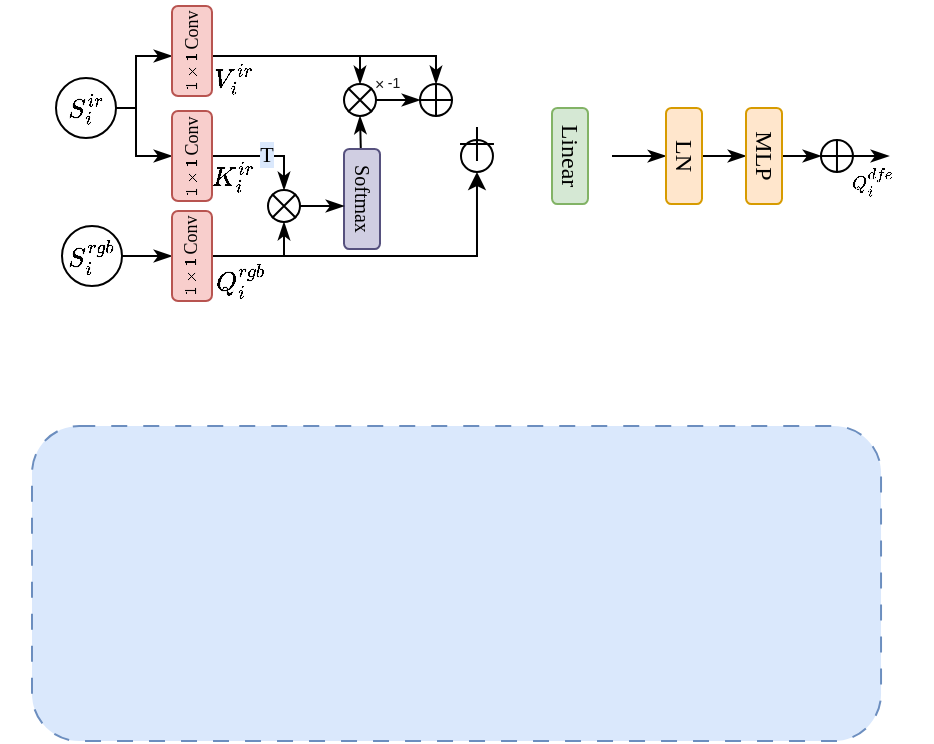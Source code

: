 <mxfile version="26.1.1">
  <diagram name="第 1 页" id="xxBF5ol8PT6a56aNci-O">
    <mxGraphModel dx="427" dy="209" grid="1" gridSize="10" guides="1" tooltips="1" connect="1" arrows="1" fold="1" page="1" pageScale="1" pageWidth="827" pageHeight="1169" math="1" shadow="0">
      <root>
        <mxCell id="0" />
        <mxCell id="1" parent="0" />
        <mxCell id="FpNi_09DiMc6DCRJbx8O-4" value="" style="rounded=1;whiteSpace=wrap;html=1;fillColor=#dae8fc;fontFamily=Times New Roman;strokeColor=#6c8ebf;dashed=1;dashPattern=8 8;" parent="1" vertex="1">
          <mxGeometry x="190" y="470" width="424.52" height="157.5" as="geometry" />
        </mxCell>
        <mxCell id="FpNi_09DiMc6DCRJbx8O-88" style="edgeStyle=orthogonalEdgeStyle;shape=connector;rounded=0;orthogonalLoop=1;jettySize=auto;html=1;entryX=0;entryY=0.5;entryDx=0;entryDy=0;strokeColor=default;align=center;verticalAlign=middle;fontFamily=Helvetica;fontSize=11;fontColor=default;labelBackgroundColor=default;endArrow=classicThin;endFill=1;" parent="1" edge="1">
          <mxGeometry relative="1" as="geometry">
            <mxPoint x="234" y="311" as="sourcePoint" />
            <mxPoint x="260" y="285" as="targetPoint" />
            <Array as="points">
              <mxPoint x="242" y="311" />
              <mxPoint x="242" y="285" />
            </Array>
          </mxGeometry>
        </mxCell>
        <mxCell id="FpNi_09DiMc6DCRJbx8O-89" style="edgeStyle=orthogonalEdgeStyle;shape=connector;rounded=0;orthogonalLoop=1;jettySize=auto;html=1;entryX=0;entryY=0.5;entryDx=0;entryDy=0;strokeColor=default;align=center;verticalAlign=middle;fontFamily=Helvetica;fontSize=11;fontColor=default;labelBackgroundColor=default;endArrow=classicThin;endFill=1;" parent="1" edge="1">
          <mxGeometry relative="1" as="geometry">
            <mxPoint x="232" y="311" as="sourcePoint" />
            <mxPoint x="260" y="335" as="targetPoint" />
            <Array as="points">
              <mxPoint x="242" y="311" />
              <mxPoint x="242" y="335" />
            </Array>
          </mxGeometry>
        </mxCell>
        <mxCell id="FpNi_09DiMc6DCRJbx8O-5" value="$$S_{i}^{ir}$$" style="ellipse;whiteSpace=wrap;html=1;aspect=fixed;fontFamily=Times New Roman;fontStyle=0;fontSize=13;" parent="1" vertex="1">
          <mxGeometry x="202" y="296" width="30" height="30" as="geometry" />
        </mxCell>
        <mxCell id="FpNi_09DiMc6DCRJbx8O-22" style="edgeStyle=orthogonalEdgeStyle;shape=connector;rounded=0;orthogonalLoop=1;jettySize=auto;html=1;entryX=0;entryY=0.5;entryDx=0;entryDy=0;strokeColor=default;align=center;verticalAlign=middle;fontFamily=Times New Roman;fontSize=11;fontColor=default;labelBackgroundColor=default;endArrow=classicThin;endFill=1;" parent="1" source="FpNi_09DiMc6DCRJbx8O-6" target="FpNi_09DiMc6DCRJbx8O-10" edge="1">
          <mxGeometry relative="1" as="geometry" />
        </mxCell>
        <mxCell id="FpNi_09DiMc6DCRJbx8O-6" value="&lt;span style=&quot;font-weight: normal;&quot;&gt;$$S_{i}^{rgb}$$&lt;/span&gt;" style="ellipse;whiteSpace=wrap;html=1;aspect=fixed;fontFamily=Times New Roman;fontStyle=1;fontSize=13;" parent="1" vertex="1">
          <mxGeometry x="205" y="370" width="30" height="30" as="geometry" />
        </mxCell>
        <mxCell id="FpNi_09DiMc6DCRJbx8O-72" style="edgeStyle=orthogonalEdgeStyle;shape=connector;rounded=0;orthogonalLoop=1;jettySize=auto;html=1;entryX=0.5;entryY=0;entryDx=0;entryDy=0;strokeColor=default;align=center;verticalAlign=middle;fontFamily=Helvetica;fontSize=11;fontColor=default;labelBackgroundColor=default;endArrow=classicThin;endFill=1;" parent="1" source="FpNi_09DiMc6DCRJbx8O-7" target="FpNi_09DiMc6DCRJbx8O-47" edge="1">
          <mxGeometry relative="1" as="geometry">
            <Array as="points">
              <mxPoint x="392" y="285" />
            </Array>
          </mxGeometry>
        </mxCell>
        <mxCell id="FpNi_09DiMc6DCRJbx8O-79" style="edgeStyle=orthogonalEdgeStyle;shape=connector;rounded=0;orthogonalLoop=1;jettySize=auto;html=1;entryX=0.5;entryY=0;entryDx=0;entryDy=0;strokeColor=default;align=center;verticalAlign=middle;fontFamily=Helvetica;fontSize=11;fontColor=default;labelBackgroundColor=default;endArrow=classicThin;endFill=1;" parent="1" source="FpNi_09DiMc6DCRJbx8O-7" target="S-Mi5jXUEYxEtuWQJKCp-5" edge="1">
          <mxGeometry relative="1" as="geometry">
            <Array as="points">
              <mxPoint x="354" y="285" />
            </Array>
            <mxPoint x="354.48" y="298.51" as="targetPoint" />
          </mxGeometry>
        </mxCell>
        <mxCell id="FpNi_09DiMc6DCRJbx8O-7" value="" style="rounded=1;whiteSpace=wrap;html=1;fontFamily=Times New Roman;fillColor=#f8cecc;strokeColor=#b85450;horizontal=0;" parent="1" vertex="1">
          <mxGeometry x="260" y="260" width="20" height="45" as="geometry" />
        </mxCell>
        <mxCell id="FpNi_09DiMc6DCRJbx8O-23" style="edgeStyle=orthogonalEdgeStyle;shape=connector;rounded=0;orthogonalLoop=1;jettySize=auto;html=1;entryX=0.5;entryY=0;entryDx=0;entryDy=0;strokeColor=default;align=center;verticalAlign=middle;fontFamily=Times New Roman;fontSize=11;fontColor=default;labelBackgroundColor=default;endArrow=classicThin;endFill=1;" parent="1" source="FpNi_09DiMc6DCRJbx8O-9" target="FpNi_09DiMc6DCRJbx8O-38" edge="1">
          <mxGeometry relative="1" as="geometry">
            <mxPoint x="316" y="350" as="targetPoint" />
            <Array as="points">
              <mxPoint x="316" y="335" />
            </Array>
          </mxGeometry>
        </mxCell>
        <mxCell id="FpNi_09DiMc6DCRJbx8O-111" value="&lt;font face=&quot;Times New Roman&quot;&gt;T&lt;/font&gt;" style="edgeLabel;html=1;align=center;verticalAlign=middle;resizable=0;points=[];fontFamily=Helvetica;fontSize=11;fontColor=default;labelBackgroundColor=#DAE8FC;" parent="FpNi_09DiMc6DCRJbx8O-23" vertex="1" connectable="0">
          <mxGeometry x="0.213" relative="1" as="geometry">
            <mxPoint x="-5" y="-1" as="offset" />
          </mxGeometry>
        </mxCell>
        <mxCell id="FpNi_09DiMc6DCRJbx8O-9" value="" style="rounded=1;whiteSpace=wrap;html=1;fontFamily=Times New Roman;fillColor=#f8cecc;strokeColor=#b85450;" parent="1" vertex="1">
          <mxGeometry x="260" y="312.5" width="20" height="45" as="geometry" />
        </mxCell>
        <mxCell id="FpNi_09DiMc6DCRJbx8O-24" style="edgeStyle=orthogonalEdgeStyle;shape=connector;rounded=0;orthogonalLoop=1;jettySize=auto;html=1;entryX=0.5;entryY=1;entryDx=0;entryDy=0;strokeColor=default;align=center;verticalAlign=middle;fontFamily=Times New Roman;fontSize=11;fontColor=default;labelBackgroundColor=default;endArrow=classicThin;endFill=1;" parent="1" source="FpNi_09DiMc6DCRJbx8O-10" target="FpNi_09DiMc6DCRJbx8O-38" edge="1">
          <mxGeometry relative="1" as="geometry">
            <mxPoint x="316" y="370" as="targetPoint" />
            <Array as="points">
              <mxPoint x="316" y="385" />
            </Array>
          </mxGeometry>
        </mxCell>
        <mxCell id="S-Mi5jXUEYxEtuWQJKCp-10" style="edgeStyle=orthogonalEdgeStyle;rounded=0;orthogonalLoop=1;jettySize=auto;html=1;entryX=0.5;entryY=1;entryDx=0;entryDy=0;" edge="1" parent="1" source="FpNi_09DiMc6DCRJbx8O-10" target="FpNi_09DiMc6DCRJbx8O-53">
          <mxGeometry relative="1" as="geometry">
            <mxPoint x="410" y="340" as="targetPoint" />
          </mxGeometry>
        </mxCell>
        <mxCell id="FpNi_09DiMc6DCRJbx8O-10" value="" style="rounded=1;whiteSpace=wrap;html=1;fontFamily=Times New Roman;fillColor=#f8cecc;strokeColor=#b85450;" parent="1" vertex="1">
          <mxGeometry x="260" y="362.5" width="20" height="45" as="geometry" />
        </mxCell>
        <mxCell id="FpNi_09DiMc6DCRJbx8O-78" style="shape=connector;rounded=0;orthogonalLoop=1;jettySize=auto;html=1;entryX=0.5;entryY=1;entryDx=0;entryDy=0;strokeColor=default;align=center;verticalAlign=middle;fontFamily=Helvetica;fontSize=11;fontColor=default;labelBackgroundColor=default;endArrow=classicThin;endFill=1;" parent="1" source="FpNi_09DiMc6DCRJbx8O-12" target="S-Mi5jXUEYxEtuWQJKCp-5" edge="1">
          <mxGeometry relative="1" as="geometry">
            <mxPoint x="354.48" y="314.51" as="targetPoint" />
          </mxGeometry>
        </mxCell>
        <mxCell id="FpNi_09DiMc6DCRJbx8O-12" value="Softmax" style="rounded=1;whiteSpace=wrap;html=1;horizontal=0;flipV=0;flipH=0;rotation=-180;fontFamily=Times New Roman;fillColor=#d0cee2;strokeColor=#56517e;spacingTop=-2;fontSize=10;" parent="1" vertex="1">
          <mxGeometry x="346" y="331.5" width="18" height="50" as="geometry" />
        </mxCell>
        <mxCell id="FpNi_09DiMc6DCRJbx8O-28" style="shape=connector;rounded=0;orthogonalLoop=1;jettySize=auto;html=1;entryX=0;entryY=0.5;entryDx=0;entryDy=0;strokeColor=default;align=center;verticalAlign=middle;fontFamily=Times New Roman;fontSize=11;fontColor=default;labelBackgroundColor=default;endArrow=classicThin;endFill=1;exitX=1;exitY=0.5;exitDx=0;exitDy=0;" parent="1" target="FpNi_09DiMc6DCRJbx8O-47" edge="1" source="S-Mi5jXUEYxEtuWQJKCp-5">
          <mxGeometry relative="1" as="geometry">
            <mxPoint x="363" y="307" as="sourcePoint" />
            <mxPoint x="383" y="307.018" as="targetPoint" />
          </mxGeometry>
        </mxCell>
        <mxCell id="FpNi_09DiMc6DCRJbx8O-32" style="edgeStyle=orthogonalEdgeStyle;shape=connector;rounded=0;orthogonalLoop=1;jettySize=auto;html=1;entryX=1;entryY=0.5;entryDx=0;entryDy=0;strokeColor=default;align=center;verticalAlign=middle;fontFamily=Times New Roman;fontSize=11;fontColor=default;labelBackgroundColor=default;endArrow=classicThin;endFill=1;" parent="1" target="FpNi_09DiMc6DCRJbx8O-17" edge="1">
          <mxGeometry relative="1" as="geometry">
            <mxPoint x="480.0" y="335.014" as="sourcePoint" />
          </mxGeometry>
        </mxCell>
        <mxCell id="FpNi_09DiMc6DCRJbx8O-33" style="edgeStyle=orthogonalEdgeStyle;shape=connector;rounded=0;orthogonalLoop=1;jettySize=auto;html=1;entryX=1;entryY=0.5;entryDx=0;entryDy=0;strokeColor=default;align=center;verticalAlign=middle;fontFamily=Times New Roman;fontSize=11;fontColor=default;labelBackgroundColor=default;endArrow=classicThin;endFill=1;" parent="1" source="FpNi_09DiMc6DCRJbx8O-17" target="FpNi_09DiMc6DCRJbx8O-18" edge="1">
          <mxGeometry relative="1" as="geometry" />
        </mxCell>
        <mxCell id="FpNi_09DiMc6DCRJbx8O-17" value="LN" style="rounded=1;whiteSpace=wrap;html=1;fontFamily=Times New Roman;horizontal=0;rotation=-180;fillColor=#ffe6cc;strokeColor=#d79b00;" parent="1" vertex="1">
          <mxGeometry x="507" y="311" width="18" height="48" as="geometry" />
        </mxCell>
        <mxCell id="FpNi_09DiMc6DCRJbx8O-64" style="edgeStyle=orthogonalEdgeStyle;shape=connector;rounded=0;orthogonalLoop=1;jettySize=auto;html=1;entryX=0;entryY=0.5;entryDx=0;entryDy=0;strokeColor=default;align=center;verticalAlign=middle;fontFamily=Times New Roman;fontSize=11;fontColor=default;labelBackgroundColor=default;endArrow=classicThin;endFill=1;" parent="1" edge="1">
          <mxGeometry relative="1" as="geometry">
            <mxPoint x="565" y="335.0" as="sourcePoint" />
            <mxPoint x="584.48" y="335.0" as="targetPoint" />
          </mxGeometry>
        </mxCell>
        <mxCell id="FpNi_09DiMc6DCRJbx8O-18" value="MLP" style="rounded=1;whiteSpace=wrap;html=1;fontFamily=Times New Roman;horizontal=0;rotation=-180;fillColor=#ffe6cc;strokeColor=#d79b00;" parent="1" vertex="1">
          <mxGeometry x="547" y="311" width="18" height="48" as="geometry" />
        </mxCell>
        <mxCell id="FpNi_09DiMc6DCRJbx8O-45" value="" style="group;fontFamily=Times New Roman;" parent="1" vertex="1" connectable="0">
          <mxGeometry x="308" y="352" width="16" height="16" as="geometry" />
        </mxCell>
        <mxCell id="FpNi_09DiMc6DCRJbx8O-38" value="" style="ellipse;whiteSpace=wrap;html=1;aspect=fixed;fontFamily=Times New Roman;" parent="FpNi_09DiMc6DCRJbx8O-45" vertex="1">
          <mxGeometry width="16" height="16" as="geometry" />
        </mxCell>
        <mxCell id="FpNi_09DiMc6DCRJbx8O-39" value="" style="shape=umlDestroy;whiteSpace=wrap;html=1;strokeWidth=1;targetShapes=umlLifeline;fontFamily=Times New Roman;fontSize=11;fontColor=default;labelBackgroundColor=default;" parent="FpNi_09DiMc6DCRJbx8O-45" vertex="1">
          <mxGeometry x="2.004" y="2.004" width="12" height="12" as="geometry" />
        </mxCell>
        <mxCell id="FpNi_09DiMc6DCRJbx8O-51" value="" style="group;fontFamily=Times New Roman;" parent="1" vertex="1" connectable="0">
          <mxGeometry x="383.518" y="298.518" width="16.971" height="16.971" as="geometry" />
        </mxCell>
        <mxCell id="FpNi_09DiMc6DCRJbx8O-47" value="" style="ellipse;whiteSpace=wrap;html=1;aspect=fixed;container=0;fontFamily=Times New Roman;" parent="FpNi_09DiMc6DCRJbx8O-51" vertex="1">
          <mxGeometry x="0.482" y="0.482" width="16" height="16" as="geometry" />
        </mxCell>
        <mxCell id="FpNi_09DiMc6DCRJbx8O-58" value="" style="ellipse;whiteSpace=wrap;html=1;aspect=fixed;container=0;fontFamily=Times New Roman;" parent="1" vertex="1">
          <mxGeometry x="584.48" y="327" width="16" height="16" as="geometry" />
        </mxCell>
        <mxCell id="FpNi_09DiMc6DCRJbx8O-59" value="" style="shape=umlDestroy;whiteSpace=wrap;html=1;strokeWidth=1;targetShapes=umlLifeline;fontFamily=Times New Roman;fontSize=11;fontColor=default;labelBackgroundColor=default;container=0;rotation=45;" parent="1" vertex="1">
          <mxGeometry x="586.484" y="329.004" width="12" height="12" as="geometry" />
        </mxCell>
        <mxCell id="FpNi_09DiMc6DCRJbx8O-68" style="edgeStyle=orthogonalEdgeStyle;shape=connector;rounded=0;orthogonalLoop=1;jettySize=auto;html=1;entryX=1;entryY=0.5;entryDx=0;entryDy=0;strokeColor=default;align=center;verticalAlign=middle;fontFamily=Times New Roman;fontSize=11;fontColor=default;labelBackgroundColor=default;endArrow=classicThin;endFill=1;" parent="1" edge="1">
          <mxGeometry relative="1" as="geometry">
            <mxPoint x="324.004" y="360" as="sourcePoint" />
            <mxPoint x="346" y="360" as="targetPoint" />
          </mxGeometry>
        </mxCell>
        <mxCell id="FpNi_09DiMc6DCRJbx8O-70" style="edgeStyle=orthogonalEdgeStyle;shape=connector;rounded=0;orthogonalLoop=1;jettySize=auto;html=1;entryX=0;entryY=0.5;entryDx=0;entryDy=0;strokeColor=default;align=center;verticalAlign=middle;fontFamily=Times New Roman;fontSize=11;fontColor=default;labelBackgroundColor=default;endArrow=classicThin;endFill=1;" parent="1" edge="1">
          <mxGeometry relative="1" as="geometry">
            <mxPoint x="599" y="335.0" as="sourcePoint" />
            <mxPoint x="618.48" y="335.0" as="targetPoint" />
          </mxGeometry>
        </mxCell>
        <mxCell id="FpNi_09DiMc6DCRJbx8O-86" value="" style="shape=umlDestroy;whiteSpace=wrap;html=1;strokeWidth=1;targetShapes=umlLifeline;fontFamily=Times New Roman;fontSize=11;fontColor=default;labelBackgroundColor=default;container=0;rotation=45;" parent="1" vertex="1">
          <mxGeometry x="386.004" y="301" width="12" height="12" as="geometry" />
        </mxCell>
        <mxCell id="FpNi_09DiMc6DCRJbx8O-92" value="" style="group" parent="1" vertex="1" connectable="0">
          <mxGeometry x="260" y="257" width="20" height="51" as="geometry" />
        </mxCell>
        <mxCell id="FpNi_09DiMc6DCRJbx8O-90" value="&lt;span style=&quot;font-family: &amp;quot;Times New Roman&amp;quot;;&quot;&gt;$$1\times1$$&lt;/span&gt;" style="text;html=1;align=center;verticalAlign=middle;whiteSpace=wrap;rounded=0;fontFamily=Helvetica;fontSize=8;fontColor=default;labelBackgroundColor=none;rotation=-90;" parent="FpNi_09DiMc6DCRJbx8O-92" vertex="1">
          <mxGeometry x="-5" y="26" width="30" height="20" as="geometry" />
        </mxCell>
        <mxCell id="FpNi_09DiMc6DCRJbx8O-91" value="Conv" style="text;html=1;align=center;verticalAlign=middle;whiteSpace=wrap;rounded=0;fontFamily=Times New Roman;fontSize=9;fontColor=default;labelBackgroundColor=none;rotation=-90;" parent="FpNi_09DiMc6DCRJbx8O-92" vertex="1">
          <mxGeometry x="-5" y="5" width="30" height="20" as="geometry" />
        </mxCell>
        <mxCell id="FpNi_09DiMc6DCRJbx8O-93" value="" style="group" parent="1" vertex="1" connectable="0">
          <mxGeometry x="260" y="310" width="20" height="51" as="geometry" />
        </mxCell>
        <mxCell id="FpNi_09DiMc6DCRJbx8O-94" value="&lt;span style=&quot;font-family: &amp;quot;Times New Roman&amp;quot;;&quot;&gt;$$1\times1$$&lt;/span&gt;" style="text;html=1;align=center;verticalAlign=middle;whiteSpace=wrap;rounded=0;fontFamily=Helvetica;fontSize=8;fontColor=default;labelBackgroundColor=none;rotation=-90;" parent="FpNi_09DiMc6DCRJbx8O-93" vertex="1">
          <mxGeometry x="-5" y="26" width="30" height="20" as="geometry" />
        </mxCell>
        <mxCell id="FpNi_09DiMc6DCRJbx8O-95" value="Conv" style="text;html=1;align=center;verticalAlign=middle;whiteSpace=wrap;rounded=0;fontFamily=Times New Roman;fontSize=9;fontColor=default;labelBackgroundColor=none;rotation=-90;" parent="FpNi_09DiMc6DCRJbx8O-93" vertex="1">
          <mxGeometry x="-5" y="5" width="30" height="20" as="geometry" />
        </mxCell>
        <mxCell id="FpNi_09DiMc6DCRJbx8O-96" value="" style="group" parent="1" vertex="1" connectable="0">
          <mxGeometry x="259" y="359.5" width="20" height="51" as="geometry" />
        </mxCell>
        <mxCell id="FpNi_09DiMc6DCRJbx8O-97" value="&lt;span style=&quot;font-family: &amp;quot;Times New Roman&amp;quot;;&quot;&gt;$$1\times1$$&lt;/span&gt;" style="text;html=1;align=center;verticalAlign=middle;whiteSpace=wrap;rounded=0;fontFamily=Helvetica;fontSize=8;fontColor=default;labelBackgroundColor=none;rotation=-90;" parent="FpNi_09DiMc6DCRJbx8O-96" vertex="1">
          <mxGeometry x="-5" y="26" width="30" height="20" as="geometry" />
        </mxCell>
        <mxCell id="FpNi_09DiMc6DCRJbx8O-98" value="Conv" style="text;html=1;align=center;verticalAlign=middle;whiteSpace=wrap;rounded=0;fontFamily=Times New Roman;fontSize=9;fontColor=default;labelBackgroundColor=none;rotation=-90;" parent="FpNi_09DiMc6DCRJbx8O-96" vertex="1">
          <mxGeometry x="-5" y="5" width="30" height="20" as="geometry" />
        </mxCell>
        <mxCell id="FpNi_09DiMc6DCRJbx8O-104" value="&lt;span style=&quot;font-size: 13px;&quot;&gt;$$Q_{i}^{rgb}$$&lt;/span&gt;" style="text;html=1;align=center;verticalAlign=middle;whiteSpace=wrap;rounded=0;fontFamily=Times New Roman;fontSize=11;fontColor=default;labelBackgroundColor=none;" parent="1" vertex="1">
          <mxGeometry x="286" y="386.5" width="16" height="20" as="geometry" />
        </mxCell>
        <mxCell id="FpNi_09DiMc6DCRJbx8O-105" value="&lt;span style=&quot;font-size: 13px;&quot;&gt;$$K_{i}^{ir}$$&lt;/span&gt;" style="text;html=1;align=center;verticalAlign=middle;whiteSpace=wrap;rounded=0;fontFamily=Times New Roman;fontSize=11;fontColor=default;labelBackgroundColor=none;" parent="1" vertex="1">
          <mxGeometry x="283" y="335.49" width="16" height="20" as="geometry" />
        </mxCell>
        <mxCell id="FpNi_09DiMc6DCRJbx8O-106" value="&lt;span style=&quot;font-size: 13px;&quot;&gt;$$V_{i}^{ir}$$&lt;/span&gt;" style="text;html=1;align=center;verticalAlign=middle;whiteSpace=wrap;rounded=0;fontFamily=Times New Roman;fontSize=11;fontColor=default;labelBackgroundColor=none;" parent="1" vertex="1">
          <mxGeometry x="283" y="286" width="16" height="20" as="geometry" />
        </mxCell>
        <mxCell id="FpNi_09DiMc6DCRJbx8O-113" value="&lt;span style=&quot;border: 0px; margin: 0px; padding: 0px; color: rgb(25, 25, 25); font-family: &amp;quot;PingFang SC&amp;quot;, Arial, 微软雅黑, 宋体, simsun, sans-serif; text-align: left; line-height: 70%;&quot;&gt;×&amp;nbsp;&lt;/span&gt;" style="text;html=1;align=center;verticalAlign=middle;whiteSpace=wrap;rounded=0;fontFamily=Times New Roman;fontSize=8;fontColor=default;labelBackgroundColor=none;spacing=0;" parent="1" vertex="1">
          <mxGeometry x="357.52" y="294" width="14" height="10" as="geometry" />
        </mxCell>
        <mxCell id="FpNi_09DiMc6DCRJbx8O-115" value="&lt;span style=&quot;color: rgb(25, 25, 25); font-family: &amp;quot;PingFang SC&amp;quot;, Arial, 微软雅黑, 宋体, simsun, sans-serif; text-align: left;&quot;&gt;-1&lt;/span&gt;" style="text;html=1;align=center;verticalAlign=middle;whiteSpace=wrap;rounded=0;fontFamily=Helvetica;fontSize=7;fontColor=default;labelBackgroundColor=none;" parent="1" vertex="1">
          <mxGeometry x="363.52" y="294" width="14" height="10" as="geometry" />
        </mxCell>
        <mxCell id="uWF-KKPFFwf3fT6PSN3J-1" value="$$Q^{dfe}_i$$" style="text;html=1;align=center;verticalAlign=middle;whiteSpace=wrap;rounded=0;fontFamily=Helvetica;fontSize=8;fontColor=default;labelBackgroundColor=none;" parent="1" vertex="1">
          <mxGeometry x="580" y="332.5" width="60" height="30" as="geometry" />
        </mxCell>
        <mxCell id="FpNi_09DiMc6DCRJbx8O-15" value="Linear" style="rounded=1;whiteSpace=wrap;html=1;horizontal=0;rotation=-180;fontFamily=Times New Roman;fillColor=#d5e8d4;strokeColor=#82b366;" parent="1" vertex="1">
          <mxGeometry x="450" y="311" width="18" height="48" as="geometry" />
        </mxCell>
        <mxCell id="S-Mi5jXUEYxEtuWQJKCp-5" value="" style="ellipse;whiteSpace=wrap;html=1;aspect=fixed;fontFamily=Times New Roman;" vertex="1" parent="1">
          <mxGeometry x="346" y="299" width="16" height="16" as="geometry" />
        </mxCell>
        <mxCell id="S-Mi5jXUEYxEtuWQJKCp-6" value="" style="shape=umlDestroy;whiteSpace=wrap;html=1;strokeWidth=1;targetShapes=umlLifeline;fontFamily=Times New Roman;fontSize=11;fontColor=default;labelBackgroundColor=default;" vertex="1" parent="1">
          <mxGeometry x="348.004" y="301.004" width="12" height="12" as="geometry" />
        </mxCell>
        <mxCell id="FpNi_09DiMc6DCRJbx8O-53" value="" style="ellipse;whiteSpace=wrap;html=1;aspect=fixed;container=0;fontFamily=Times New Roman;" parent="1" vertex="1">
          <mxGeometry x="404.49" y="327" width="16" height="16" as="geometry" />
        </mxCell>
        <mxCell id="FpNi_09DiMc6DCRJbx8O-54" value="" style="shape=umlDestroy;whiteSpace=wrap;html=1;strokeWidth=1;targetShapes=umlLifeline;fontFamily=Times New Roman;fontSize=11;fontColor=default;labelBackgroundColor=default;container=0;rotation=45;" parent="1" vertex="1">
          <mxGeometry x="406.494" y="323" width="12" height="12" as="geometry" />
        </mxCell>
      </root>
    </mxGraphModel>
  </diagram>
</mxfile>
